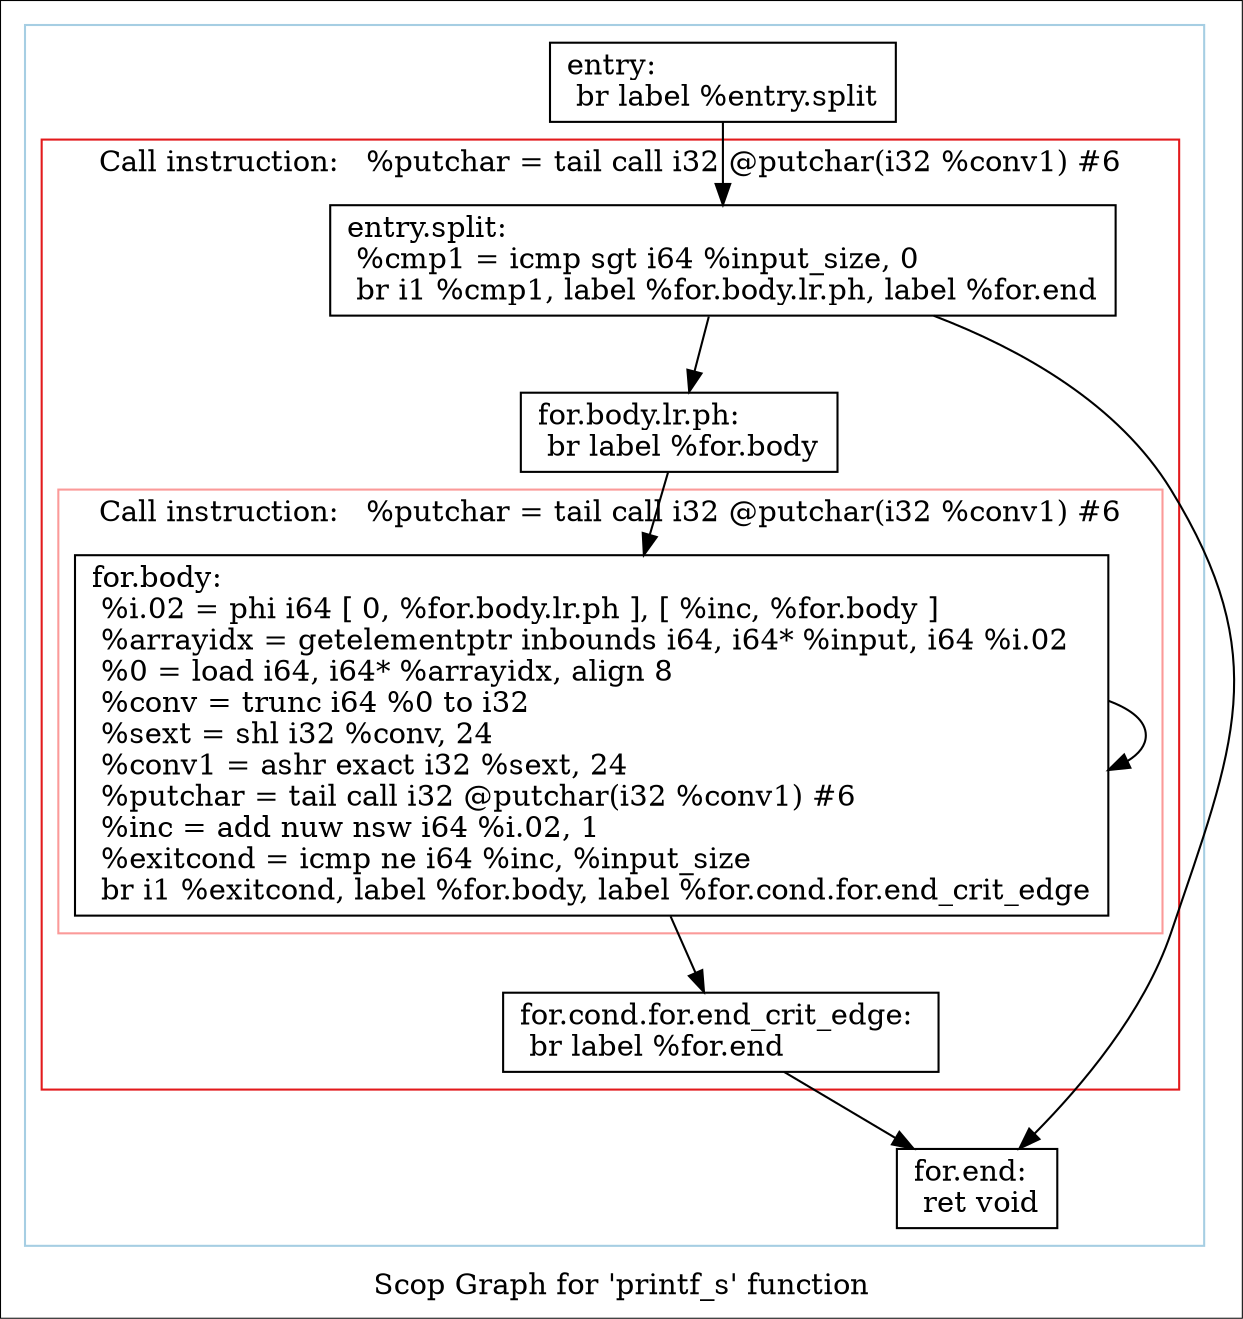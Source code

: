 digraph "Scop Graph for 'printf_s' function" {
	label="Scop Graph for 'printf_s' function";

	Node0x60b6000 [shape=record,label="{entry:\l  br label %entry.split\l}"];
	Node0x60b6000 -> Node0x60bbbe0;
	Node0x60bbbe0 [shape=record,label="{entry.split:                                      \l  %cmp1 = icmp sgt i64 %input_size, 0\l  br i1 %cmp1, label %for.body.lr.ph, label %for.end\l}"];
	Node0x60bbbe0 -> Node0x6090ac0;
	Node0x60bbbe0 -> Node0x60c7020;
	Node0x6090ac0 [shape=record,label="{for.body.lr.ph:                                   \l  br label %for.body\l}"];
	Node0x6090ac0 -> Node0x60a75e0;
	Node0x60a75e0 [shape=record,label="{for.body:                                         \l  %i.02 = phi i64 [ 0, %for.body.lr.ph ], [ %inc, %for.body ]\l  %arrayidx = getelementptr inbounds i64, i64* %input, i64 %i.02\l  %0 = load i64, i64* %arrayidx, align 8\l  %conv = trunc i64 %0 to i32\l  %sext = shl i32 %conv, 24\l  %conv1 = ashr exact i32 %sext, 24\l  %putchar = tail call i32 @putchar(i32 %conv1) #6\l  %inc = add nuw nsw i64 %i.02, 1\l  %exitcond = icmp ne i64 %inc, %input_size\l  br i1 %exitcond, label %for.body, label %for.cond.for.end_crit_edge\l}"];
	Node0x60a75e0 -> Node0x60a75e0[constraint=false];
	Node0x60a75e0 -> Node0x60b6fd0;
	Node0x60b6fd0 [shape=record,label="{for.cond.for.end_crit_edge:                       \l  br label %for.end\l}"];
	Node0x60b6fd0 -> Node0x60c7020;
	Node0x60c7020 [shape=record,label="{for.end:                                          \l  ret void\l}"];
	colorscheme = "paired12"
        subgraph cluster_0x60d2450 {
          label = "";
          style = solid;
          color = 1
          subgraph cluster_0x6100370 {
            label = "Call instruction:   %putchar = tail call i32 @putchar(i32 %conv1) #6";
            style = solid;
            color = 6
            subgraph cluster_0x60eddb0 {
              label = "Call instruction:   %putchar = tail call i32 @putchar(i32 %conv1) #6";
              style = solid;
              color = 5
              Node0x60a75e0;
            }
            Node0x60bbbe0;
            Node0x6090ac0;
            Node0x60b6fd0;
          }
          Node0x60b6000;
          Node0x60c7020;
        }
}
